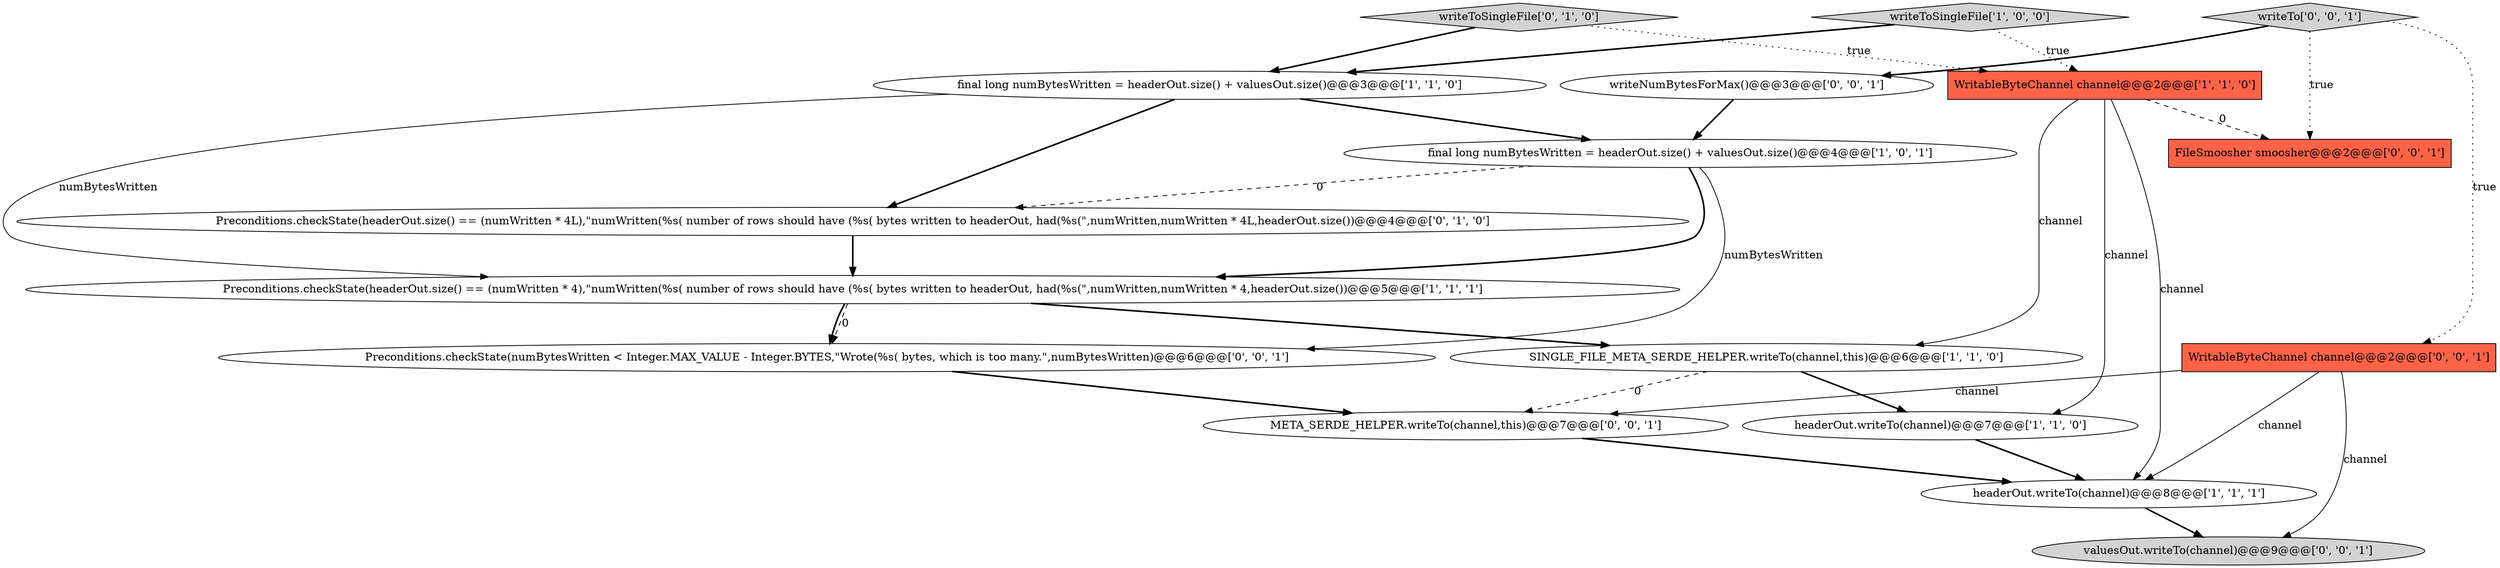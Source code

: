 digraph {
7 [style = filled, label = "writeToSingleFile['1', '0', '0']", fillcolor = lightgray, shape = diamond image = "AAA0AAABBB1BBB"];
10 [style = filled, label = "META_SERDE_HELPER.writeTo(channel,this)@@@7@@@['0', '0', '1']", fillcolor = white, shape = ellipse image = "AAA0AAABBB3BBB"];
2 [style = filled, label = "WritableByteChannel channel@@@2@@@['1', '1', '0']", fillcolor = tomato, shape = box image = "AAA0AAABBB1BBB"];
1 [style = filled, label = "headerOut.writeTo(channel)@@@8@@@['1', '1', '1']", fillcolor = white, shape = ellipse image = "AAA0AAABBB1BBB"];
6 [style = filled, label = "SINGLE_FILE_META_SERDE_HELPER.writeTo(channel,this)@@@6@@@['1', '1', '0']", fillcolor = white, shape = ellipse image = "AAA0AAABBB1BBB"];
4 [style = filled, label = "headerOut.writeTo(channel)@@@7@@@['1', '1', '0']", fillcolor = white, shape = ellipse image = "AAA0AAABBB1BBB"];
0 [style = filled, label = "final long numBytesWritten = headerOut.size() + valuesOut.size()@@@3@@@['1', '1', '0']", fillcolor = white, shape = ellipse image = "AAA0AAABBB1BBB"];
13 [style = filled, label = "FileSmoosher smoosher@@@2@@@['0', '0', '1']", fillcolor = tomato, shape = box image = "AAA0AAABBB3BBB"];
9 [style = filled, label = "writeToSingleFile['0', '1', '0']", fillcolor = lightgray, shape = diamond image = "AAA0AAABBB2BBB"];
16 [style = filled, label = "valuesOut.writeTo(channel)@@@9@@@['0', '0', '1']", fillcolor = lightgray, shape = ellipse image = "AAA0AAABBB3BBB"];
11 [style = filled, label = "writeTo['0', '0', '1']", fillcolor = lightgray, shape = diamond image = "AAA0AAABBB3BBB"];
8 [style = filled, label = "Preconditions.checkState(headerOut.size() == (numWritten * 4L),\"numWritten(%s( number of rows should have (%s( bytes written to headerOut, had(%s(\",numWritten,numWritten * 4L,headerOut.size())@@@4@@@['0', '1', '0']", fillcolor = white, shape = ellipse image = "AAA1AAABBB2BBB"];
3 [style = filled, label = "Preconditions.checkState(headerOut.size() == (numWritten * 4),\"numWritten(%s( number of rows should have (%s( bytes written to headerOut, had(%s(\",numWritten,numWritten * 4,headerOut.size())@@@5@@@['1', '1', '1']", fillcolor = white, shape = ellipse image = "AAA0AAABBB1BBB"];
14 [style = filled, label = "Preconditions.checkState(numBytesWritten < Integer.MAX_VALUE - Integer.BYTES,\"Wrote(%s( bytes, which is too many.\",numBytesWritten)@@@6@@@['0', '0', '1']", fillcolor = white, shape = ellipse image = "AAA0AAABBB3BBB"];
12 [style = filled, label = "WritableByteChannel channel@@@2@@@['0', '0', '1']", fillcolor = tomato, shape = box image = "AAA0AAABBB3BBB"];
5 [style = filled, label = "final long numBytesWritten = headerOut.size() + valuesOut.size()@@@4@@@['1', '0', '1']", fillcolor = white, shape = ellipse image = "AAA0AAABBB1BBB"];
15 [style = filled, label = "writeNumBytesForMax()@@@3@@@['0', '0', '1']", fillcolor = white, shape = ellipse image = "AAA0AAABBB3BBB"];
7->2 [style = dotted, label="true"];
3->14 [style = bold, label=""];
6->4 [style = bold, label=""];
11->12 [style = dotted, label="true"];
0->3 [style = solid, label="numBytesWritten"];
3->14 [style = dashed, label="0"];
2->4 [style = solid, label="channel"];
0->8 [style = bold, label=""];
9->0 [style = bold, label=""];
11->15 [style = bold, label=""];
12->1 [style = solid, label="channel"];
9->2 [style = dotted, label="true"];
8->3 [style = bold, label=""];
4->1 [style = bold, label=""];
3->6 [style = bold, label=""];
10->1 [style = bold, label=""];
5->8 [style = dashed, label="0"];
7->0 [style = bold, label=""];
5->14 [style = solid, label="numBytesWritten"];
12->16 [style = solid, label="channel"];
15->5 [style = bold, label=""];
5->3 [style = bold, label=""];
0->5 [style = bold, label=""];
12->10 [style = solid, label="channel"];
14->10 [style = bold, label=""];
1->16 [style = bold, label=""];
11->13 [style = dotted, label="true"];
6->10 [style = dashed, label="0"];
2->6 [style = solid, label="channel"];
2->1 [style = solid, label="channel"];
2->13 [style = dashed, label="0"];
}
